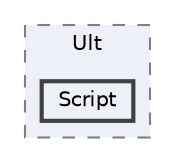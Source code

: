 digraph "include/Ult/Script"
{
 // LATEX_PDF_SIZE
  bgcolor="transparent";
  edge [fontname=Helvetica,fontsize=10,labelfontname=Helvetica,labelfontsize=10];
  node [fontname=Helvetica,fontsize=10,shape=box,height=0.2,width=0.4];
  compound=true
  subgraph clusterdir_a177c917cde341384bd6a42eef5b614f {
    graph [ bgcolor="#edf0f7", pencolor="grey50", label="Ult", fontname=Helvetica,fontsize=10 style="filled,dashed", URL="dir_a177c917cde341384bd6a42eef5b614f.html",tooltip=""]
  dir_c9770fe9355d4b3d64648b0eb57da489 [label="Script", fillcolor="#edf0f7", color="grey25", style="filled,bold", URL="dir_c9770fe9355d4b3d64648b0eb57da489.html",tooltip=""];
  }
}
